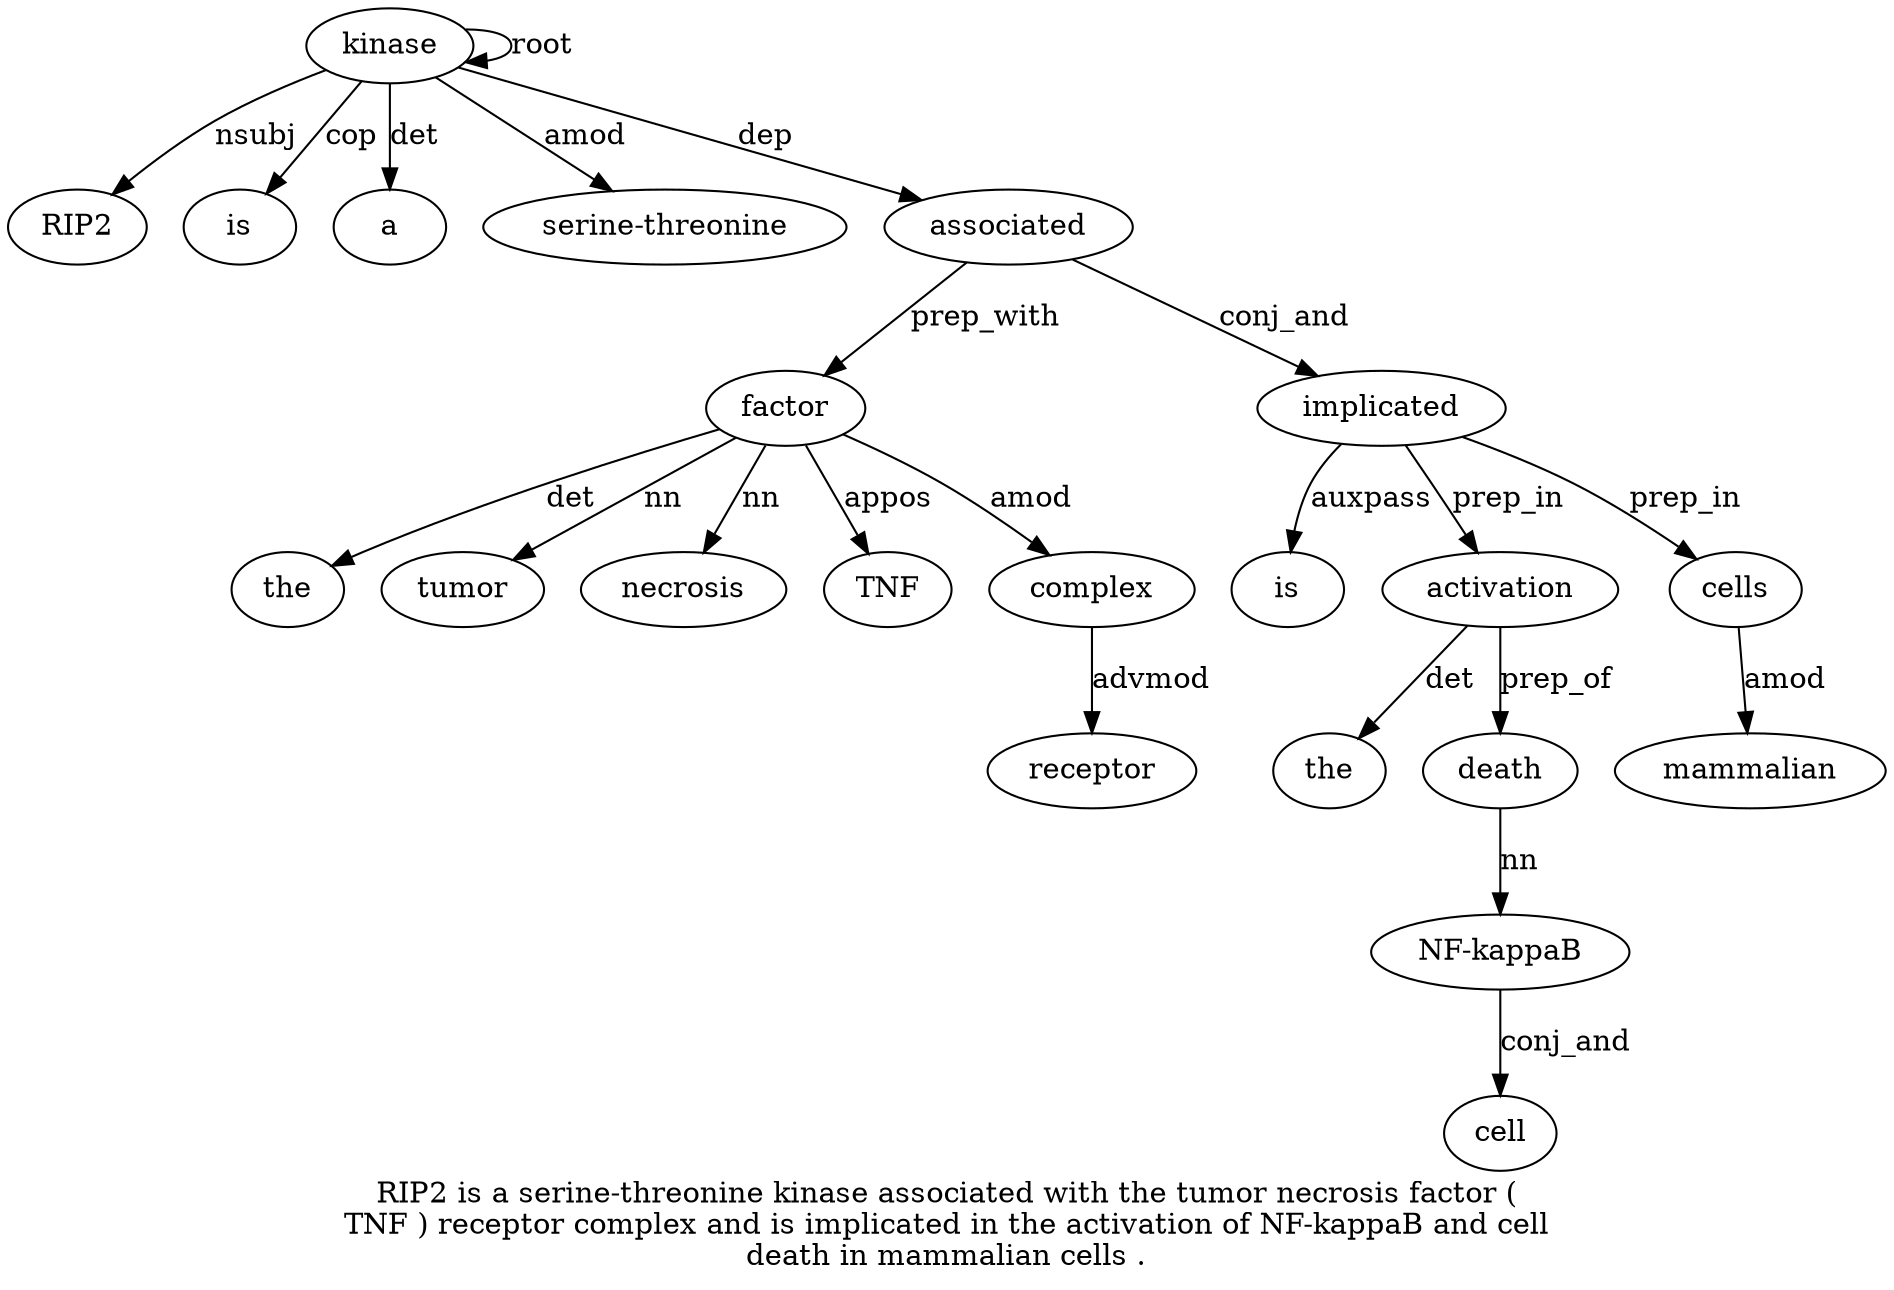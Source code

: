digraph "RIP2 is a serine-threonine kinase associated with the tumor necrosis factor ( TNF ) receptor complex and is implicated in the activation of NF-kappaB and cell death in mammalian cells ." {
label="RIP2 is a serine-threonine kinase associated with the tumor necrosis factor (
TNF ) receptor complex and is implicated in the activation of NF-kappaB and cell
death in mammalian cells .";
kinase5 [style=filled, fillcolor=white, label=kinase];
RIP21 [style=filled, fillcolor=white, label=RIP2];
kinase5 -> RIP21  [label=nsubj];
is2 [style=filled, fillcolor=white, label=is];
kinase5 -> is2  [label=cop];
a3 [style=filled, fillcolor=white, label=a];
kinase5 -> a3  [label=det];
"serine-threonine4" [style=filled, fillcolor=white, label="serine-threonine"];
kinase5 -> "serine-threonine4"  [label=amod];
kinase5 -> kinase5  [label=root];
associated6 [style=filled, fillcolor=white, label=associated];
kinase5 -> associated6  [label=dep];
factor11 [style=filled, fillcolor=white, label=factor];
the8 [style=filled, fillcolor=white, label=the];
factor11 -> the8  [label=det];
tumor9 [style=filled, fillcolor=white, label=tumor];
factor11 -> tumor9  [label=nn];
necrosis10 [style=filled, fillcolor=white, label=necrosis];
factor11 -> necrosis10  [label=nn];
associated6 -> factor11  [label=prep_with];
TNF13 [style=filled, fillcolor=white, label=TNF];
factor11 -> TNF13  [label=appos];
complex16 [style=filled, fillcolor=white, label=complex];
receptor15 [style=filled, fillcolor=white, label=receptor];
complex16 -> receptor15  [label=advmod];
factor11 -> complex16  [label=amod];
implicated19 [style=filled, fillcolor=white, label=implicated];
is18 [style=filled, fillcolor=white, label=is];
implicated19 -> is18  [label=auxpass];
associated6 -> implicated19  [label=conj_and];
activation22 [style=filled, fillcolor=white, label=activation];
the21 [style=filled, fillcolor=white, label=the];
activation22 -> the21  [label=det];
implicated19 -> activation22  [label=prep_in];
death27 [style=filled, fillcolor=white, label=death];
"NF-kappaB24" [style=filled, fillcolor=white, label="NF-kappaB"];
death27 -> "NF-kappaB24"  [label=nn];
cell26 [style=filled, fillcolor=white, label=cell];
"NF-kappaB24" -> cell26  [label=conj_and];
activation22 -> death27  [label=prep_of];
cells30 [style=filled, fillcolor=white, label=cells];
mammalian29 [style=filled, fillcolor=white, label=mammalian];
cells30 -> mammalian29  [label=amod];
implicated19 -> cells30  [label=prep_in];
}

